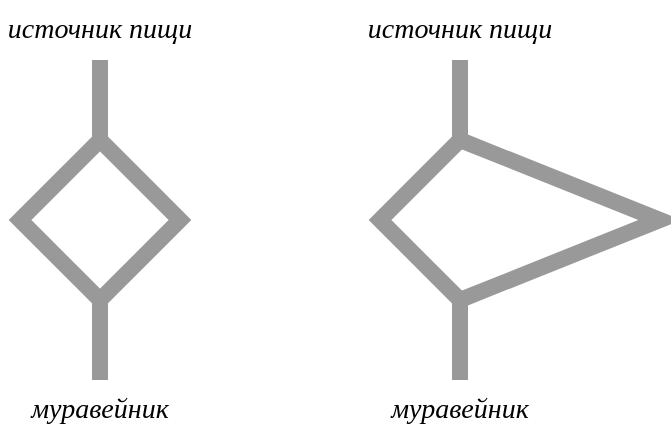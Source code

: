 <mxfile version="16.5.1" type="device" pages="3"><diagram id="AOYxD-iKdFLXCnfv97nA" name="Страница 1"><mxGraphModel dx="946" dy="585" grid="1" gridSize="10" guides="1" tooltips="1" connect="1" arrows="1" fold="1" page="1" pageScale="1" pageWidth="827" pageHeight="1169" math="0" shadow="0"><root><mxCell id="0"/><mxCell id="1" parent="0"/><mxCell id="ls2GN5iMKdsuGFEPDAdb-1" value="" style="rhombus;whiteSpace=wrap;html=1;strokeWidth=8;strokeColor=#999999;" parent="1" vertex="1"><mxGeometry x="40" y="80" width="80" height="80" as="geometry"/></mxCell><mxCell id="ls2GN5iMKdsuGFEPDAdb-3" value="" style="endArrow=none;html=1;rounded=0;exitX=0.5;exitY=0;exitDx=0;exitDy=0;strokeWidth=8;strokeColor=#999999;" parent="1" source="ls2GN5iMKdsuGFEPDAdb-1" edge="1"><mxGeometry width="50" height="50" relative="1" as="geometry"><mxPoint x="70" y="50" as="sourcePoint"/><mxPoint x="80" y="40" as="targetPoint"/></mxGeometry></mxCell><mxCell id="ls2GN5iMKdsuGFEPDAdb-5" value="" style="endArrow=none;html=1;rounded=0;strokeWidth=8;entryX=0.5;entryY=1;entryDx=0;entryDy=0;strokeColor=#999999;" parent="1" target="ls2GN5iMKdsuGFEPDAdb-1" edge="1"><mxGeometry width="50" height="50" relative="1" as="geometry"><mxPoint x="80" y="200" as="sourcePoint"/><mxPoint x="60" y="210" as="targetPoint"/></mxGeometry></mxCell><mxCell id="ls2GN5iMKdsuGFEPDAdb-7" value="" style="endArrow=none;html=1;rounded=0;exitX=0.5;exitY=0;exitDx=0;exitDy=0;strokeWidth=8;strokeColor=#999999;" parent="1" edge="1"><mxGeometry width="50" height="50" relative="1" as="geometry"><mxPoint x="260" y="80" as="sourcePoint"/><mxPoint x="260" y="40" as="targetPoint"/></mxGeometry></mxCell><mxCell id="ls2GN5iMKdsuGFEPDAdb-8" value="" style="endArrow=none;html=1;rounded=0;strokeWidth=8;entryX=0.5;entryY=1;entryDx=0;entryDy=0;strokeColor=#999999;" parent="1" edge="1"><mxGeometry width="50" height="50" relative="1" as="geometry"><mxPoint x="260" y="200" as="sourcePoint"/><mxPoint x="260" y="160" as="targetPoint"/></mxGeometry></mxCell><mxCell id="ls2GN5iMKdsuGFEPDAdb-14" value="" style="endArrow=none;html=1;rounded=0;strokeWidth=8;strokeColor=#999999;" parent="1" edge="1"><mxGeometry width="50" height="50" relative="1" as="geometry"><mxPoint x="260" y="160" as="sourcePoint"/><mxPoint x="260" y="80" as="targetPoint"/><Array as="points"><mxPoint x="220" y="120"/></Array></mxGeometry></mxCell><mxCell id="ls2GN5iMKdsuGFEPDAdb-15" value="" style="endArrow=none;html=1;rounded=0;strokeWidth=8;strokeColor=#999999;" parent="1" edge="1"><mxGeometry width="50" height="50" relative="1" as="geometry"><mxPoint x="260" y="160" as="sourcePoint"/><mxPoint x="260" y="80" as="targetPoint"/><Array as="points"><mxPoint x="360" y="120"/></Array></mxGeometry></mxCell><mxCell id="ls2GN5iMKdsuGFEPDAdb-17" value="&lt;i&gt;&lt;font face=&quot;Times New Roman&quot; style=&quot;font-size: 14px&quot;&gt;муравейник&lt;/font&gt;&lt;/i&gt;" style="text;html=1;strokeColor=none;fillColor=none;align=center;verticalAlign=middle;whiteSpace=wrap;rounded=0;" parent="1" vertex="1"><mxGeometry x="50" y="200" width="60" height="30" as="geometry"/></mxCell><mxCell id="ls2GN5iMKdsuGFEPDAdb-18" value="&lt;i&gt;&lt;font face=&quot;Times New Roman&quot; style=&quot;font-size: 14px&quot;&gt;муравейник&lt;/font&gt;&lt;/i&gt;" style="text;html=1;strokeColor=none;fillColor=none;align=center;verticalAlign=middle;whiteSpace=wrap;rounded=0;" parent="1" vertex="1"><mxGeometry x="230" y="200" width="60" height="30" as="geometry"/></mxCell><mxCell id="ls2GN5iMKdsuGFEPDAdb-19" value="&lt;i&gt;&lt;font face=&quot;Times New Roman&quot; style=&quot;font-size: 14px&quot;&gt;источник пищи&lt;/font&gt;&lt;/i&gt;" style="text;html=1;strokeColor=none;fillColor=none;align=center;verticalAlign=middle;whiteSpace=wrap;rounded=0;" parent="1" vertex="1"><mxGeometry x="210" y="15" width="100" height="20" as="geometry"/></mxCell><mxCell id="ls2GN5iMKdsuGFEPDAdb-20" value="&lt;i&gt;&lt;font face=&quot;Times New Roman&quot; style=&quot;font-size: 14px&quot;&gt;источник пищи&lt;/font&gt;&lt;/i&gt;" style="text;html=1;strokeColor=none;fillColor=none;align=center;verticalAlign=middle;whiteSpace=wrap;rounded=0;" parent="1" vertex="1"><mxGeometry x="30" y="10" width="100" height="30" as="geometry"/></mxCell></root></mxGraphModel></diagram><diagram id="c8Th7dg2PdiyGOwRUpBJ" name="Страница 2"><mxGraphModel dx="1773" dy="585" grid="1" gridSize="10" guides="1" tooltips="1" connect="1" arrows="1" fold="1" page="1" pageScale="1" pageWidth="827" pageHeight="1169" math="0" shadow="0"><root><mxCell id="ohLioTN2vgS9PEKrHY30-0"/><mxCell id="ohLioTN2vgS9PEKrHY30-1" parent="ohLioTN2vgS9PEKrHY30-0"/><mxCell id="OlvxVh0O8Bi6cDQgPekW-0" value="" style="rhombus;whiteSpace=wrap;html=1;strokeWidth=8;strokeColor=#999999;" vertex="1" parent="ohLioTN2vgS9PEKrHY30-1"><mxGeometry x="-740" y="300" width="80" height="80" as="geometry"/></mxCell><mxCell id="OlvxVh0O8Bi6cDQgPekW-1" value="" style="endArrow=none;html=1;rounded=0;exitX=0.5;exitY=0;exitDx=0;exitDy=0;strokeWidth=8;strokeColor=#999999;" edge="1" parent="ohLioTN2vgS9PEKrHY30-1" source="OlvxVh0O8Bi6cDQgPekW-0"><mxGeometry width="50" height="50" relative="1" as="geometry"><mxPoint x="-710" y="270" as="sourcePoint"/><mxPoint x="-700" y="260" as="targetPoint"/></mxGeometry></mxCell><mxCell id="OlvxVh0O8Bi6cDQgPekW-2" value="" style="endArrow=none;html=1;rounded=0;strokeWidth=8;entryX=0.5;entryY=1;entryDx=0;entryDy=0;strokeColor=#999999;" edge="1" parent="ohLioTN2vgS9PEKrHY30-1" target="OlvxVh0O8Bi6cDQgPekW-0"><mxGeometry width="50" height="50" relative="1" as="geometry"><mxPoint x="-700" y="420" as="sourcePoint"/><mxPoint x="-720" y="430" as="targetPoint"/></mxGeometry></mxCell><mxCell id="OlvxVh0O8Bi6cDQgPekW-3" value="&lt;i&gt;&lt;font face=&quot;Times New Roman&quot; style=&quot;font-size: 14px&quot;&gt;муравейник&lt;/font&gt;&lt;/i&gt;" style="text;html=1;strokeColor=none;fillColor=none;align=center;verticalAlign=middle;whiteSpace=wrap;rounded=0;" vertex="1" parent="ohLioTN2vgS9PEKrHY30-1"><mxGeometry x="-730" y="420" width="60" height="30" as="geometry"/></mxCell><mxCell id="OlvxVh0O8Bi6cDQgPekW-4" value="&lt;i&gt;&lt;font face=&quot;Times New Roman&quot; style=&quot;font-size: 14px&quot;&gt;источник пищи&lt;/font&gt;&lt;/i&gt;" style="text;html=1;strokeColor=none;fillColor=none;align=center;verticalAlign=middle;whiteSpace=wrap;rounded=0;" vertex="1" parent="ohLioTN2vgS9PEKrHY30-1"><mxGeometry x="-750" y="230" width="100" height="30" as="geometry"/></mxCell></root></mxGraphModel></diagram><diagram id="1knsz9aLDKzAb8CTDuq9" name="Страница 3"><mxGraphModel dx="946" dy="585" grid="1" gridSize="10" guides="1" tooltips="1" connect="1" arrows="1" fold="1" page="1" pageScale="1" pageWidth="827" pageHeight="1169" math="0" shadow="0"><root><mxCell id="oKVl9b9B9S9fq8kLvf_B-0"/><mxCell id="oKVl9b9B9S9fq8kLvf_B-1" parent="oKVl9b9B9S9fq8kLvf_B-0"/><mxCell id="OIVe5x6HgKnCvHW49gz2-0" value="" style="endArrow=none;html=1;rounded=0;exitX=0.5;exitY=0;exitDx=0;exitDy=0;strokeWidth=8;strokeColor=#999999;" edge="1" parent="oKVl9b9B9S9fq8kLvf_B-1"><mxGeometry width="50" height="50" relative="1" as="geometry"><mxPoint x="110" y="275" as="sourcePoint"/><mxPoint x="110" y="235" as="targetPoint"/></mxGeometry></mxCell><mxCell id="OIVe5x6HgKnCvHW49gz2-1" value="" style="endArrow=none;html=1;rounded=0;strokeWidth=8;entryX=0.5;entryY=1;entryDx=0;entryDy=0;strokeColor=#999999;" edge="1" parent="oKVl9b9B9S9fq8kLvf_B-1"><mxGeometry width="50" height="50" relative="1" as="geometry"><mxPoint x="110" y="395" as="sourcePoint"/><mxPoint x="110" y="355" as="targetPoint"/></mxGeometry></mxCell><mxCell id="OIVe5x6HgKnCvHW49gz2-2" value="" style="endArrow=none;html=1;rounded=0;strokeWidth=8;strokeColor=#999999;" edge="1" parent="oKVl9b9B9S9fq8kLvf_B-1"><mxGeometry width="50" height="50" relative="1" as="geometry"><mxPoint x="110" y="355" as="sourcePoint"/><mxPoint x="110" y="275" as="targetPoint"/><Array as="points"><mxPoint x="70" y="315"/></Array></mxGeometry></mxCell><mxCell id="OIVe5x6HgKnCvHW49gz2-3" value="" style="endArrow=none;html=1;rounded=0;strokeWidth=8;strokeColor=#999999;" edge="1" parent="oKVl9b9B9S9fq8kLvf_B-1"><mxGeometry width="50" height="50" relative="1" as="geometry"><mxPoint x="110" y="355" as="sourcePoint"/><mxPoint x="110" y="275" as="targetPoint"/><Array as="points"><mxPoint x="210" y="315"/></Array></mxGeometry></mxCell><mxCell id="OIVe5x6HgKnCvHW49gz2-4" value="&lt;i&gt;&lt;font face=&quot;Times New Roman&quot; style=&quot;font-size: 14px&quot;&gt;муравейник&lt;/font&gt;&lt;/i&gt;" style="text;html=1;strokeColor=none;fillColor=none;align=center;verticalAlign=middle;whiteSpace=wrap;rounded=0;" vertex="1" parent="oKVl9b9B9S9fq8kLvf_B-1"><mxGeometry x="80" y="395" width="60" height="30" as="geometry"/></mxCell><mxCell id="OIVe5x6HgKnCvHW49gz2-5" value="&lt;i&gt;&lt;font face=&quot;Times New Roman&quot; style=&quot;font-size: 14px&quot;&gt;источник пищи&lt;/font&gt;&lt;/i&gt;" style="text;html=1;strokeColor=none;fillColor=none;align=center;verticalAlign=middle;whiteSpace=wrap;rounded=0;" vertex="1" parent="oKVl9b9B9S9fq8kLvf_B-1"><mxGeometry x="60" y="210" width="100" height="20" as="geometry"/></mxCell></root></mxGraphModel></diagram></mxfile>